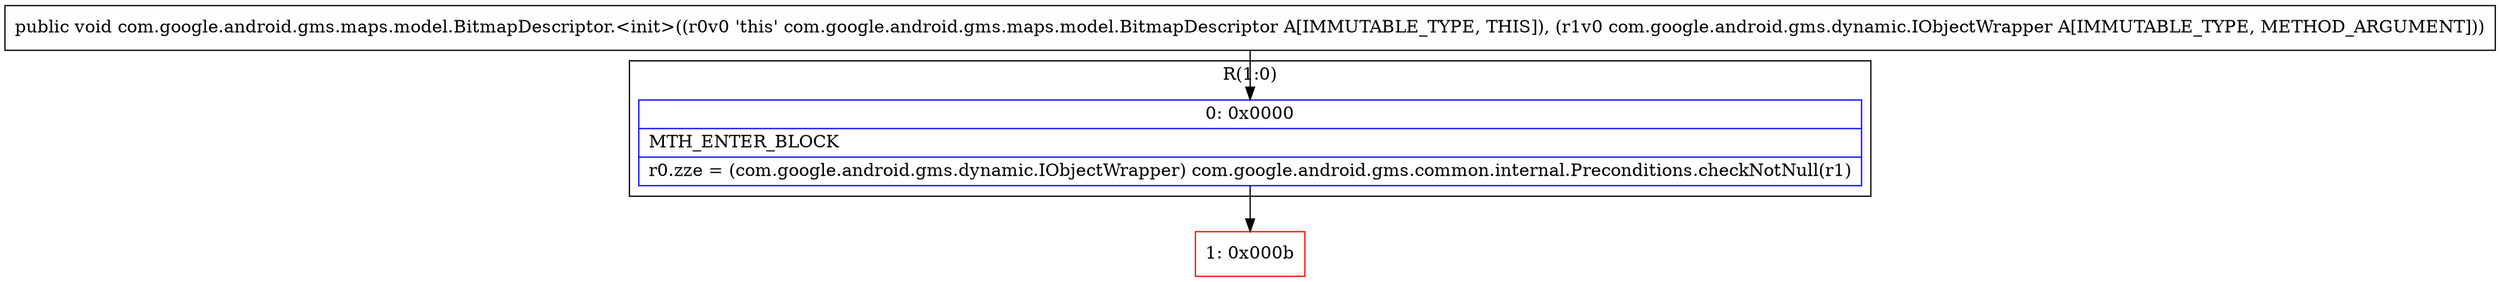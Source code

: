 digraph "CFG forcom.google.android.gms.maps.model.BitmapDescriptor.\<init\>(Lcom\/google\/android\/gms\/dynamic\/IObjectWrapper;)V" {
subgraph cluster_Region_1320839996 {
label = "R(1:0)";
node [shape=record,color=blue];
Node_0 [shape=record,label="{0\:\ 0x0000|MTH_ENTER_BLOCK\l|r0.zze = (com.google.android.gms.dynamic.IObjectWrapper) com.google.android.gms.common.internal.Preconditions.checkNotNull(r1)\l}"];
}
Node_1 [shape=record,color=red,label="{1\:\ 0x000b}"];
MethodNode[shape=record,label="{public void com.google.android.gms.maps.model.BitmapDescriptor.\<init\>((r0v0 'this' com.google.android.gms.maps.model.BitmapDescriptor A[IMMUTABLE_TYPE, THIS]), (r1v0 com.google.android.gms.dynamic.IObjectWrapper A[IMMUTABLE_TYPE, METHOD_ARGUMENT])) }"];
MethodNode -> Node_0;
Node_0 -> Node_1;
}

